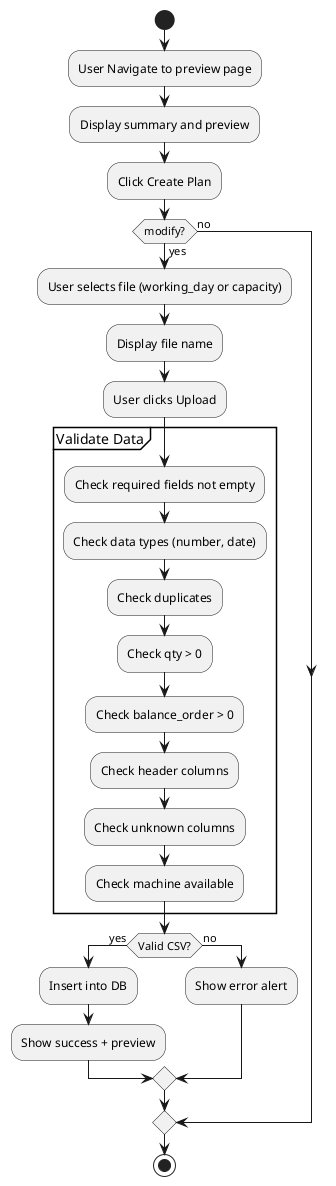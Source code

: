 @startuml
start

:User Navigate to preview page;
:Display summary and preview;
:Click Create Plan;

if (modify?) then (yes)
  :User selects file (working_day or capacity);
  :Display file name;
  :User clicks Upload;

  partition "Validate Data" {
    :Check required fields not empty;
    :Check data types (number, date);
    :Check duplicates;
    :Check qty > 0;
    :Check balance_order > 0;
    :Check header columns;
    :Check unknown columns;
    :Check machine available;
  }

  if (Valid CSV?) then (yes)
    :Insert into DB;
    :Show success + preview;
  else (no)
    :Show error alert;
  endif

else (no)
endif

stop
@enduml

